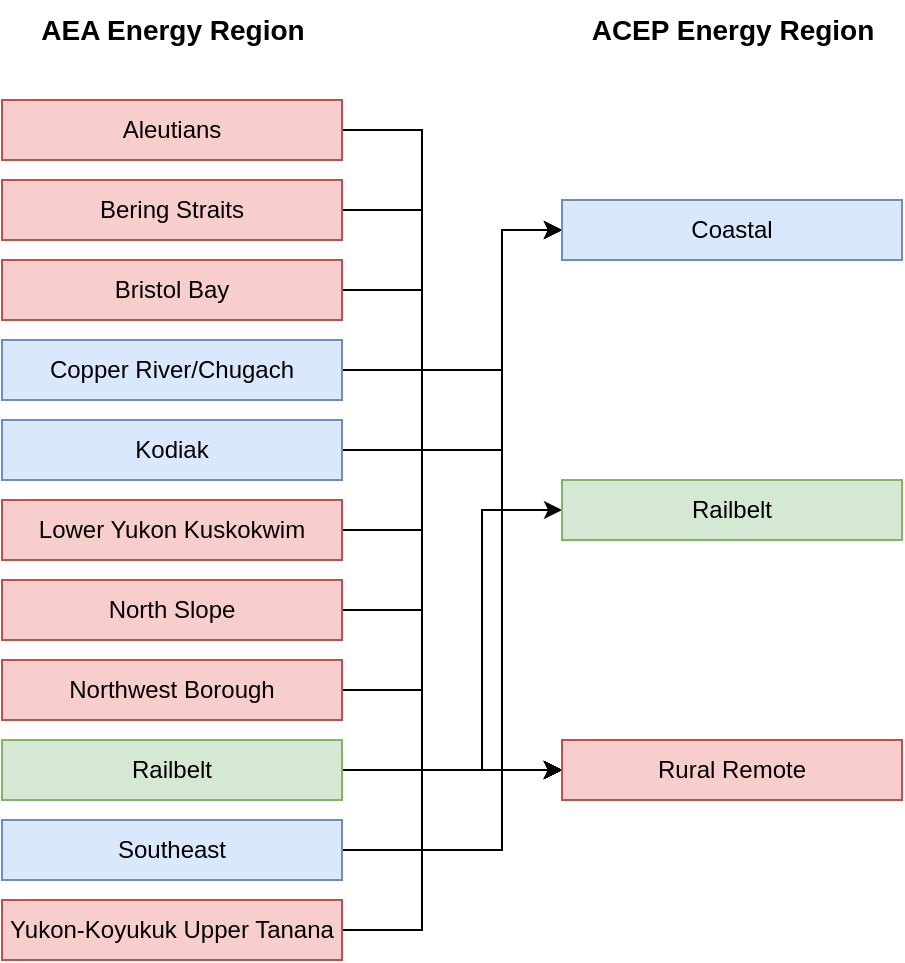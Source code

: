 <mxfile version="23.1.7" type="device">
  <diagram name="Page-1" id="BQHFLmsIctJX5MoPxbJp">
    <mxGraphModel dx="1210" dy="823" grid="1" gridSize="10" guides="1" tooltips="1" connect="1" arrows="1" fold="1" page="1" pageScale="1" pageWidth="850" pageHeight="1100" math="0" shadow="0">
      <root>
        <mxCell id="0" />
        <mxCell id="1" parent="0" />
        <mxCell id="svdF3Y1zz3MRMxKQ2w_L-19" style="edgeStyle=orthogonalEdgeStyle;rounded=0;orthogonalLoop=1;jettySize=auto;html=1;exitX=1;exitY=0.5;exitDx=0;exitDy=0;entryX=0;entryY=0.5;entryDx=0;entryDy=0;" edge="1" parent="1" source="svdF3Y1zz3MRMxKQ2w_L-1" target="svdF3Y1zz3MRMxKQ2w_L-14">
          <mxGeometry relative="1" as="geometry">
            <Array as="points">
              <mxPoint x="410" y="245" />
              <mxPoint x="410" y="565" />
            </Array>
          </mxGeometry>
        </mxCell>
        <mxCell id="svdF3Y1zz3MRMxKQ2w_L-1" value="Aleutians" style="rounded=0;whiteSpace=wrap;html=1;fillColor=#f8cecc;strokeColor=#b85450;" vertex="1" parent="1">
          <mxGeometry x="200" y="230" width="170" height="30" as="geometry" />
        </mxCell>
        <mxCell id="svdF3Y1zz3MRMxKQ2w_L-26" style="edgeStyle=orthogonalEdgeStyle;rounded=0;orthogonalLoop=1;jettySize=auto;html=1;exitX=1;exitY=0.5;exitDx=0;exitDy=0;entryX=0;entryY=0.5;entryDx=0;entryDy=0;" edge="1" parent="1" source="svdF3Y1zz3MRMxKQ2w_L-2" target="svdF3Y1zz3MRMxKQ2w_L-14">
          <mxGeometry relative="1" as="geometry">
            <Array as="points">
              <mxPoint x="410" y="285" />
              <mxPoint x="410" y="565" />
            </Array>
          </mxGeometry>
        </mxCell>
        <mxCell id="svdF3Y1zz3MRMxKQ2w_L-2" value="Bering Straits" style="rounded=0;whiteSpace=wrap;html=1;fillColor=#f8cecc;strokeColor=#b85450;" vertex="1" parent="1">
          <mxGeometry x="200" y="270" width="170" height="30" as="geometry" />
        </mxCell>
        <mxCell id="svdF3Y1zz3MRMxKQ2w_L-25" style="edgeStyle=orthogonalEdgeStyle;rounded=0;orthogonalLoop=1;jettySize=auto;html=1;exitX=1;exitY=0.5;exitDx=0;exitDy=0;entryX=0;entryY=0.5;entryDx=0;entryDy=0;" edge="1" parent="1" source="svdF3Y1zz3MRMxKQ2w_L-3" target="svdF3Y1zz3MRMxKQ2w_L-14">
          <mxGeometry relative="1" as="geometry">
            <Array as="points">
              <mxPoint x="410" y="325" />
              <mxPoint x="410" y="565" />
            </Array>
          </mxGeometry>
        </mxCell>
        <mxCell id="svdF3Y1zz3MRMxKQ2w_L-3" value="Bristol Bay" style="rounded=0;whiteSpace=wrap;html=1;fillColor=#f8cecc;strokeColor=#b85450;" vertex="1" parent="1">
          <mxGeometry x="200" y="310" width="170" height="30" as="geometry" />
        </mxCell>
        <mxCell id="svdF3Y1zz3MRMxKQ2w_L-17" style="edgeStyle=orthogonalEdgeStyle;rounded=0;orthogonalLoop=1;jettySize=auto;html=1;exitX=1;exitY=0.5;exitDx=0;exitDy=0;entryX=0;entryY=0.5;entryDx=0;entryDy=0;" edge="1" parent="1" source="svdF3Y1zz3MRMxKQ2w_L-4" target="svdF3Y1zz3MRMxKQ2w_L-12">
          <mxGeometry relative="1" as="geometry">
            <mxPoint x="430" y="300" as="targetPoint" />
            <Array as="points">
              <mxPoint x="450" y="365" />
              <mxPoint x="450" y="295" />
            </Array>
          </mxGeometry>
        </mxCell>
        <mxCell id="svdF3Y1zz3MRMxKQ2w_L-4" value="Copper River/Chugach" style="rounded=0;whiteSpace=wrap;html=1;fillColor=#dae8fc;strokeColor=#6c8ebf;" vertex="1" parent="1">
          <mxGeometry x="200" y="350" width="170" height="30" as="geometry" />
        </mxCell>
        <mxCell id="svdF3Y1zz3MRMxKQ2w_L-16" style="edgeStyle=orthogonalEdgeStyle;rounded=0;orthogonalLoop=1;jettySize=auto;html=1;exitX=1;exitY=0.5;exitDx=0;exitDy=0;entryX=0;entryY=0.5;entryDx=0;entryDy=0;" edge="1" parent="1" source="svdF3Y1zz3MRMxKQ2w_L-5" target="svdF3Y1zz3MRMxKQ2w_L-12">
          <mxGeometry relative="1" as="geometry">
            <Array as="points">
              <mxPoint x="450" y="405" />
              <mxPoint x="450" y="295" />
            </Array>
          </mxGeometry>
        </mxCell>
        <mxCell id="svdF3Y1zz3MRMxKQ2w_L-5" value="Kodiak" style="rounded=0;whiteSpace=wrap;html=1;fillColor=#dae8fc;strokeColor=#6c8ebf;" vertex="1" parent="1">
          <mxGeometry x="200" y="390" width="170" height="30" as="geometry" />
        </mxCell>
        <mxCell id="svdF3Y1zz3MRMxKQ2w_L-24" style="edgeStyle=orthogonalEdgeStyle;rounded=0;orthogonalLoop=1;jettySize=auto;html=1;exitX=1;exitY=0.5;exitDx=0;exitDy=0;entryX=0;entryY=0.5;entryDx=0;entryDy=0;" edge="1" parent="1" source="svdF3Y1zz3MRMxKQ2w_L-6" target="svdF3Y1zz3MRMxKQ2w_L-14">
          <mxGeometry relative="1" as="geometry">
            <Array as="points">
              <mxPoint x="410" y="445" />
              <mxPoint x="410" y="565" />
            </Array>
          </mxGeometry>
        </mxCell>
        <mxCell id="svdF3Y1zz3MRMxKQ2w_L-6" value="Lower Yukon Kuskokwim" style="rounded=0;whiteSpace=wrap;html=1;fillColor=#f8cecc;strokeColor=#b85450;" vertex="1" parent="1">
          <mxGeometry x="200" y="430" width="170" height="30" as="geometry" />
        </mxCell>
        <mxCell id="svdF3Y1zz3MRMxKQ2w_L-22" style="edgeStyle=orthogonalEdgeStyle;rounded=0;orthogonalLoop=1;jettySize=auto;html=1;exitX=1;exitY=0.5;exitDx=0;exitDy=0;entryX=0;entryY=0.5;entryDx=0;entryDy=0;" edge="1" parent="1" source="svdF3Y1zz3MRMxKQ2w_L-7" target="svdF3Y1zz3MRMxKQ2w_L-14">
          <mxGeometry relative="1" as="geometry">
            <Array as="points">
              <mxPoint x="410" y="485" />
              <mxPoint x="410" y="565" />
            </Array>
          </mxGeometry>
        </mxCell>
        <mxCell id="svdF3Y1zz3MRMxKQ2w_L-7" value="North Slope" style="rounded=0;whiteSpace=wrap;html=1;fillColor=#f8cecc;strokeColor=#b85450;" vertex="1" parent="1">
          <mxGeometry x="200" y="470" width="170" height="30" as="geometry" />
        </mxCell>
        <mxCell id="svdF3Y1zz3MRMxKQ2w_L-21" style="edgeStyle=orthogonalEdgeStyle;rounded=0;orthogonalLoop=1;jettySize=auto;html=1;exitX=1;exitY=0.5;exitDx=0;exitDy=0;entryX=0;entryY=0.5;entryDx=0;entryDy=0;" edge="1" parent="1" source="svdF3Y1zz3MRMxKQ2w_L-8" target="svdF3Y1zz3MRMxKQ2w_L-14">
          <mxGeometry relative="1" as="geometry">
            <mxPoint x="480" y="550" as="targetPoint" />
            <Array as="points">
              <mxPoint x="410" y="525" />
              <mxPoint x="410" y="565" />
            </Array>
          </mxGeometry>
        </mxCell>
        <mxCell id="svdF3Y1zz3MRMxKQ2w_L-8" value="Northwest Borough" style="rounded=0;whiteSpace=wrap;html=1;fillColor=#f8cecc;strokeColor=#b85450;" vertex="1" parent="1">
          <mxGeometry x="200" y="510" width="170" height="30" as="geometry" />
        </mxCell>
        <mxCell id="svdF3Y1zz3MRMxKQ2w_L-18" style="edgeStyle=orthogonalEdgeStyle;rounded=0;orthogonalLoop=1;jettySize=auto;html=1;exitX=1;exitY=0.5;exitDx=0;exitDy=0;entryX=0;entryY=0.5;entryDx=0;entryDy=0;" edge="1" parent="1" source="svdF3Y1zz3MRMxKQ2w_L-9" target="svdF3Y1zz3MRMxKQ2w_L-13">
          <mxGeometry relative="1" as="geometry">
            <Array as="points">
              <mxPoint x="440" y="565" />
              <mxPoint x="440" y="435" />
            </Array>
          </mxGeometry>
        </mxCell>
        <mxCell id="svdF3Y1zz3MRMxKQ2w_L-9" value="Railbelt" style="rounded=0;whiteSpace=wrap;html=1;fillColor=#d5e8d4;strokeColor=#82b366;" vertex="1" parent="1">
          <mxGeometry x="200" y="550" width="170" height="30" as="geometry" />
        </mxCell>
        <mxCell id="svdF3Y1zz3MRMxKQ2w_L-15" style="edgeStyle=orthogonalEdgeStyle;rounded=0;orthogonalLoop=1;jettySize=auto;html=1;exitX=1;exitY=0.5;exitDx=0;exitDy=0;entryX=0;entryY=0.5;entryDx=0;entryDy=0;" edge="1" parent="1" source="svdF3Y1zz3MRMxKQ2w_L-10" target="svdF3Y1zz3MRMxKQ2w_L-12">
          <mxGeometry relative="1" as="geometry">
            <Array as="points">
              <mxPoint x="450" y="605" />
              <mxPoint x="450" y="295" />
            </Array>
          </mxGeometry>
        </mxCell>
        <mxCell id="svdF3Y1zz3MRMxKQ2w_L-10" value="Southeast" style="rounded=0;whiteSpace=wrap;html=1;fillColor=#dae8fc;strokeColor=#6c8ebf;" vertex="1" parent="1">
          <mxGeometry x="200" y="590" width="170" height="30" as="geometry" />
        </mxCell>
        <mxCell id="svdF3Y1zz3MRMxKQ2w_L-20" style="edgeStyle=orthogonalEdgeStyle;rounded=0;orthogonalLoop=1;jettySize=auto;html=1;exitX=1;exitY=0.5;exitDx=0;exitDy=0;entryX=0;entryY=0.5;entryDx=0;entryDy=0;" edge="1" parent="1" source="svdF3Y1zz3MRMxKQ2w_L-11" target="svdF3Y1zz3MRMxKQ2w_L-14">
          <mxGeometry relative="1" as="geometry">
            <mxPoint x="470" y="660" as="targetPoint" />
            <Array as="points">
              <mxPoint x="410" y="645" />
              <mxPoint x="410" y="565" />
            </Array>
          </mxGeometry>
        </mxCell>
        <mxCell id="svdF3Y1zz3MRMxKQ2w_L-11" value="Yukon-Koyukuk Upper Tanana" style="rounded=0;whiteSpace=wrap;html=1;fillColor=#f8cecc;strokeColor=#b85450;" vertex="1" parent="1">
          <mxGeometry x="200" y="630" width="170" height="30" as="geometry" />
        </mxCell>
        <mxCell id="svdF3Y1zz3MRMxKQ2w_L-12" value="Coastal" style="rounded=0;whiteSpace=wrap;html=1;fillColor=#dae8fc;strokeColor=#6c8ebf;" vertex="1" parent="1">
          <mxGeometry x="480" y="280" width="170" height="30" as="geometry" />
        </mxCell>
        <mxCell id="svdF3Y1zz3MRMxKQ2w_L-13" value="Railbelt" style="rounded=0;whiteSpace=wrap;html=1;fillColor=#d5e8d4;strokeColor=#82b366;" vertex="1" parent="1">
          <mxGeometry x="480" y="420" width="170" height="30" as="geometry" />
        </mxCell>
        <mxCell id="svdF3Y1zz3MRMxKQ2w_L-14" value="Rural Remote" style="rounded=0;whiteSpace=wrap;html=1;fillColor=#f8cecc;strokeColor=#b85450;" vertex="1" parent="1">
          <mxGeometry x="480" y="550" width="170" height="30" as="geometry" />
        </mxCell>
        <mxCell id="svdF3Y1zz3MRMxKQ2w_L-27" value="AEA Energy Region" style="text;html=1;align=center;verticalAlign=middle;whiteSpace=wrap;rounded=0;fontStyle=1;fontSize=14;" vertex="1" parent="1">
          <mxGeometry x="217.5" y="180" width="135" height="30" as="geometry" />
        </mxCell>
        <mxCell id="svdF3Y1zz3MRMxKQ2w_L-28" value="ACEP Energy Region" style="text;html=1;align=center;verticalAlign=middle;whiteSpace=wrap;rounded=0;fontStyle=1;fontSize=14;" vertex="1" parent="1">
          <mxGeometry x="483.75" y="180" width="162.5" height="30" as="geometry" />
        </mxCell>
      </root>
    </mxGraphModel>
  </diagram>
</mxfile>
